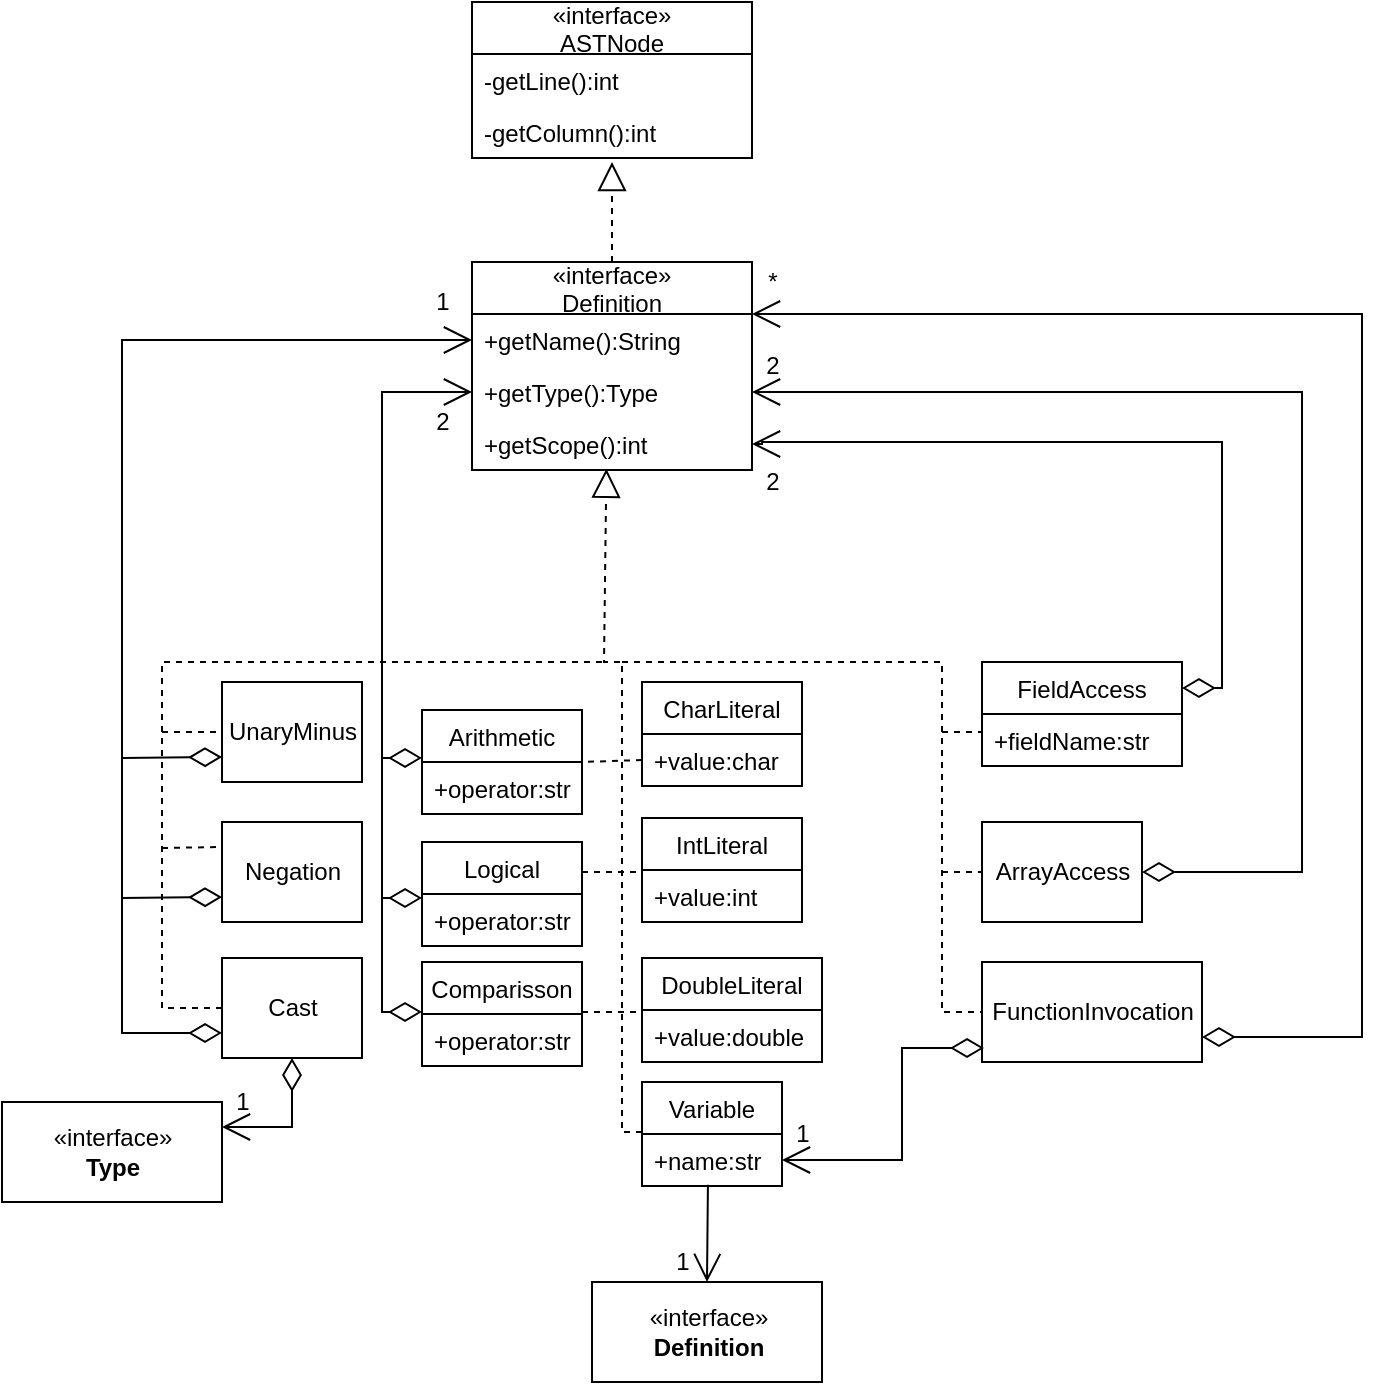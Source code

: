 <mxfile version="17.4.2" type="device"><diagram id="doTmYJ69xa2znoYfGR14" name="Page-1"><mxGraphModel dx="710" dy="1344" grid="1" gridSize="10" guides="1" tooltips="1" connect="1" arrows="1" fold="1" page="1" pageScale="1" pageWidth="827" pageHeight="1169" math="0" shadow="0"><root><mxCell id="0"/><mxCell id="1" parent="0"/><mxCell id="qKMT19oac4WRaM0VN-08-4" value="«interface»&lt;br&gt;&lt;b&gt;Type&lt;/b&gt;" style="html=1;" vertex="1" parent="1"><mxGeometry x="60" y="560" width="110" height="50" as="geometry"/></mxCell><mxCell id="qKMT19oac4WRaM0VN-08-16" value="" style="endArrow=block;dashed=1;endFill=0;endSize=12;html=1;rounded=0;entryX=0.5;entryY=1.077;entryDx=0;entryDy=0;exitX=0.5;exitY=0;exitDx=0;exitDy=0;entryPerimeter=0;" edge="1" parent="1" source="qKMT19oac4WRaM0VN-08-140" target="qKMT19oac4WRaM0VN-08-107"><mxGeometry width="160" relative="1" as="geometry"><mxPoint x="370" y="180" as="sourcePoint"/><mxPoint x="370" y="50" as="targetPoint"/></mxGeometry></mxCell><mxCell id="qKMT19oac4WRaM0VN-08-32" value="UnaryMinus" style="html=1;" vertex="1" parent="1"><mxGeometry x="170" y="350" width="70" height="50" as="geometry"/></mxCell><mxCell id="qKMT19oac4WRaM0VN-08-33" value="ArrayAccess" style="html=1;" vertex="1" parent="1"><mxGeometry x="550" y="420" width="80" height="50" as="geometry"/></mxCell><mxCell id="qKMT19oac4WRaM0VN-08-34" value="Cast" style="html=1;" vertex="1" parent="1"><mxGeometry x="170" y="488" width="70" height="50" as="geometry"/></mxCell><mxCell id="qKMT19oac4WRaM0VN-08-35" value="FunctionInvocation" style="html=1;" vertex="1" parent="1"><mxGeometry x="550" y="490" width="110" height="50" as="geometry"/></mxCell><mxCell id="qKMT19oac4WRaM0VN-08-61" value="" style="endArrow=block;dashed=1;endFill=0;endSize=12;html=1;rounded=0;entryX=0.48;entryY=0.976;entryDx=0;entryDy=0;entryPerimeter=0;exitX=0;exitY=0.5;exitDx=0;exitDy=0;" edge="1" parent="1" target="qKMT19oac4WRaM0VN-08-143"><mxGeometry width="160" relative="1" as="geometry"><mxPoint x="380" y="575" as="sourcePoint"/><mxPoint x="360.5" y="312.0" as="targetPoint"/><Array as="points"><mxPoint x="370" y="575"/><mxPoint x="370" y="340"/><mxPoint x="361" y="340"/></Array></mxGeometry></mxCell><mxCell id="qKMT19oac4WRaM0VN-08-63" value="" style="endArrow=none;dashed=1;html=1;rounded=0;exitX=1;exitY=0.5;exitDx=0;exitDy=0;entryX=0;entryY=0.5;entryDx=0;entryDy=0;" edge="1" parent="1"><mxGeometry width="50" height="50" relative="1" as="geometry"><mxPoint x="350" y="445" as="sourcePoint"/><mxPoint x="380" y="445" as="targetPoint"/></mxGeometry></mxCell><mxCell id="qKMT19oac4WRaM0VN-08-64" value="" style="endArrow=none;dashed=1;html=1;rounded=0;exitX=1;exitY=0.5;exitDx=0;exitDy=0;entryX=0;entryY=0.5;entryDx=0;entryDy=0;" edge="1" parent="1"><mxGeometry width="50" height="50" relative="1" as="geometry"><mxPoint x="350" y="515" as="sourcePoint"/><mxPoint x="380" y="515" as="targetPoint"/></mxGeometry></mxCell><mxCell id="qKMT19oac4WRaM0VN-08-65" value="" style="endArrow=none;dashed=1;html=1;rounded=0;exitX=0;exitY=0.5;exitDx=0;exitDy=0;" edge="1" parent="1" source="qKMT19oac4WRaM0VN-08-34"><mxGeometry width="50" height="50" relative="1" as="geometry"><mxPoint x="380" y="420" as="sourcePoint"/><mxPoint x="360" y="340" as="targetPoint"/><Array as="points"><mxPoint x="140" y="513"/><mxPoint x="140" y="340"/><mxPoint x="260" y="340"/></Array></mxGeometry></mxCell><mxCell id="qKMT19oac4WRaM0VN-08-66" value="" style="endArrow=none;dashed=1;html=1;rounded=0;entryX=0;entryY=0.5;entryDx=0;entryDy=0;" edge="1" parent="1" target="qKMT19oac4WRaM0VN-08-35"><mxGeometry width="50" height="50" relative="1" as="geometry"><mxPoint x="370" y="340" as="sourcePoint"/><mxPoint x="530" y="340" as="targetPoint"/><Array as="points"><mxPoint x="530" y="340"/><mxPoint x="530" y="515"/></Array></mxGeometry></mxCell><mxCell id="qKMT19oac4WRaM0VN-08-67" value="" style="endArrow=none;dashed=1;html=1;rounded=0;" edge="1" parent="1" target="qKMT19oac4WRaM0VN-08-33"><mxGeometry width="50" height="50" relative="1" as="geometry"><mxPoint x="530" y="445" as="sourcePoint"/><mxPoint x="390" y="455" as="targetPoint"/></mxGeometry></mxCell><mxCell id="qKMT19oac4WRaM0VN-08-68" value="" style="endArrow=none;dashed=1;html=1;rounded=0;entryX=0;entryY=0.5;entryDx=0;entryDy=0;" edge="1" parent="1"><mxGeometry width="50" height="50" relative="1" as="geometry"><mxPoint x="530" y="375" as="sourcePoint"/><mxPoint x="550" y="375" as="targetPoint"/></mxGeometry></mxCell><mxCell id="qKMT19oac4WRaM0VN-08-69" value="" style="endArrow=open;html=1;endSize=12;startArrow=diamondThin;startSize=14;startFill=0;edgeStyle=orthogonalEdgeStyle;align=left;verticalAlign=bottom;rounded=0;entryX=1;entryY=0.5;entryDx=0;entryDy=0;" edge="1" parent="1" target="qKMT19oac4WRaM0VN-08-113"><mxGeometry x="-1" y="3" relative="1" as="geometry"><mxPoint x="551" y="533" as="sourcePoint"/><mxPoint x="450" y="387.5" as="targetPoint"/><Array as="points"><mxPoint x="510" y="533"/><mxPoint x="510" y="589"/></Array></mxGeometry></mxCell><mxCell id="qKMT19oac4WRaM0VN-08-70" value="1" style="text;html=1;align=center;verticalAlign=middle;resizable=0;points=[];autosize=1;strokeColor=none;fillColor=none;" vertex="1" parent="1"><mxGeometry x="450" y="566" width="20" height="20" as="geometry"/></mxCell><mxCell id="qKMT19oac4WRaM0VN-08-71" value="" style="endArrow=none;dashed=1;html=1;rounded=0;entryX=0;entryY=0.5;entryDx=0;entryDy=0;" edge="1" parent="1" target="qKMT19oac4WRaM0VN-08-32"><mxGeometry width="50" height="50" relative="1" as="geometry"><mxPoint x="140" y="375" as="sourcePoint"/><mxPoint x="380" y="385" as="targetPoint"/></mxGeometry></mxCell><mxCell id="qKMT19oac4WRaM0VN-08-72" value="" style="endArrow=open;html=1;endSize=12;startArrow=diamondThin;startSize=14;startFill=0;edgeStyle=orthogonalEdgeStyle;align=left;verticalAlign=bottom;rounded=0;entryX=0;entryY=0.5;entryDx=0;entryDy=0;exitX=0;exitY=0.5;exitDx=0;exitDy=0;" edge="1" parent="1" target="qKMT19oac4WRaM0VN-08-142"><mxGeometry x="-1" y="-15" relative="1" as="geometry"><mxPoint x="270" y="515" as="sourcePoint"/><mxPoint x="290" y="297.5" as="targetPoint"/><Array as="points"><mxPoint x="250" y="515"/><mxPoint x="250" y="205"/></Array><mxPoint as="offset"/></mxGeometry></mxCell><mxCell id="qKMT19oac4WRaM0VN-08-73" value="" style="endArrow=diamondThin;endFill=0;endSize=14;html=1;rounded=0;" edge="1" parent="1"><mxGeometry width="160" relative="1" as="geometry"><mxPoint x="250" y="458" as="sourcePoint"/><mxPoint x="270" y="458" as="targetPoint"/><Array as="points"><mxPoint x="250" y="458"/></Array></mxGeometry></mxCell><mxCell id="qKMT19oac4WRaM0VN-08-74" value="" style="endArrow=diamondThin;endFill=0;endSize=14;html=1;rounded=0;" edge="1" parent="1"><mxGeometry width="160" relative="1" as="geometry"><mxPoint x="250" y="388" as="sourcePoint"/><mxPoint x="270" y="388" as="targetPoint"/><Array as="points"><mxPoint x="250" y="388"/></Array></mxGeometry></mxCell><mxCell id="qKMT19oac4WRaM0VN-08-75" value="" style="endArrow=open;html=1;endSize=12;startArrow=diamondThin;startSize=14;startFill=0;edgeStyle=orthogonalEdgeStyle;align=left;verticalAlign=bottom;rounded=0;entryX=0;entryY=0.5;entryDx=0;entryDy=0;exitX=0;exitY=0.75;exitDx=0;exitDy=0;" edge="1" parent="1" source="qKMT19oac4WRaM0VN-08-34" target="qKMT19oac4WRaM0VN-08-141"><mxGeometry x="-1" y="-15" relative="1" as="geometry"><mxPoint x="280" y="525" as="sourcePoint"/><mxPoint x="290" y="272.5" as="targetPoint"/><Array as="points"><mxPoint x="120" y="525"/><mxPoint x="120" y="179"/></Array><mxPoint as="offset"/></mxGeometry></mxCell><mxCell id="qKMT19oac4WRaM0VN-08-76" value="" style="endArrow=diamondThin;endFill=0;endSize=14;html=1;rounded=0;entryX=0;entryY=0.75;entryDx=0;entryDy=0;" edge="1" parent="1" target="qKMT19oac4WRaM0VN-08-32"><mxGeometry width="160" relative="1" as="geometry"><mxPoint x="120" y="388" as="sourcePoint"/><mxPoint x="290" y="467.5" as="targetPoint"/><Array as="points"><mxPoint x="120" y="388"/></Array></mxGeometry></mxCell><mxCell id="qKMT19oac4WRaM0VN-08-77" value="1" style="text;html=1;align=center;verticalAlign=middle;resizable=0;points=[];autosize=1;strokeColor=none;fillColor=none;" vertex="1" parent="1"><mxGeometry x="270" y="150" width="20" height="20" as="geometry"/></mxCell><mxCell id="qKMT19oac4WRaM0VN-08-78" value="2" style="text;html=1;align=center;verticalAlign=middle;resizable=0;points=[];autosize=1;strokeColor=none;fillColor=none;" vertex="1" parent="1"><mxGeometry x="270" y="210" width="20" height="20" as="geometry"/></mxCell><mxCell id="qKMT19oac4WRaM0VN-08-79" value="" style="endArrow=open;html=1;endSize=12;startArrow=diamondThin;startSize=14;startFill=0;edgeStyle=orthogonalEdgeStyle;align=left;verticalAlign=bottom;rounded=0;exitX=1;exitY=0.75;exitDx=0;exitDy=0;entryX=1;entryY=0.25;entryDx=0;entryDy=0;" edge="1" parent="1" source="qKMT19oac4WRaM0VN-08-35" target="qKMT19oac4WRaM0VN-08-140"><mxGeometry x="-0.937" relative="1" as="geometry"><mxPoint x="470" y="410" as="sourcePoint"/><mxPoint x="440" y="260" as="targetPoint"/><Array as="points"><mxPoint x="740" y="528"/><mxPoint x="740" y="166"/></Array><mxPoint as="offset"/></mxGeometry></mxCell><mxCell id="qKMT19oac4WRaM0VN-08-80" value="" style="endArrow=open;html=1;endSize=12;startArrow=diamondThin;startSize=14;startFill=0;edgeStyle=orthogonalEdgeStyle;align=left;verticalAlign=bottom;rounded=0;exitX=1;exitY=0.25;exitDx=0;exitDy=0;entryX=1;entryY=0.5;entryDx=0;entryDy=0;" edge="1" parent="1" source="qKMT19oac4WRaM0VN-08-128" target="qKMT19oac4WRaM0VN-08-143"><mxGeometry x="-0.937" relative="1" as="geometry"><mxPoint x="630" y="375" as="sourcePoint"/><mxPoint x="440" y="297.5" as="targetPoint"/><Array as="points"><mxPoint x="670" y="353"/><mxPoint x="670" y="230"/><mxPoint x="440" y="230"/></Array><mxPoint as="offset"/></mxGeometry></mxCell><mxCell id="qKMT19oac4WRaM0VN-08-81" value="*" style="text;html=1;align=center;verticalAlign=middle;resizable=0;points=[];autosize=1;strokeColor=none;fillColor=none;" vertex="1" parent="1"><mxGeometry x="435" y="140" width="20" height="20" as="geometry"/></mxCell><mxCell id="qKMT19oac4WRaM0VN-08-82" value="2" style="text;html=1;align=center;verticalAlign=middle;resizable=0;points=[];autosize=1;strokeColor=none;fillColor=none;" vertex="1" parent="1"><mxGeometry x="435" y="240" width="20" height="20" as="geometry"/></mxCell><mxCell id="qKMT19oac4WRaM0VN-08-94" value="1" style="text;html=1;align=center;verticalAlign=middle;resizable=0;points=[];autosize=1;strokeColor=none;fillColor=none;" vertex="1" parent="1"><mxGeometry x="170" y="550" width="20" height="20" as="geometry"/></mxCell><mxCell id="qKMT19oac4WRaM0VN-08-99" value="" style="endArrow=open;html=1;endSize=12;startArrow=diamondThin;startSize=14;startFill=0;edgeStyle=orthogonalEdgeStyle;align=left;verticalAlign=bottom;rounded=0;exitX=0.5;exitY=1;exitDx=0;exitDy=0;entryX=1;entryY=0.25;entryDx=0;entryDy=0;" edge="1" parent="1" source="qKMT19oac4WRaM0VN-08-34" target="qKMT19oac4WRaM0VN-08-4"><mxGeometry x="-1" y="-15" relative="1" as="geometry"><mxPoint x="180" y="457.5" as="sourcePoint"/><mxPoint x="40" y="60" as="targetPoint"/><Array as="points"><mxPoint x="205" y="573"/></Array><mxPoint as="offset"/></mxGeometry></mxCell><mxCell id="qKMT19oac4WRaM0VN-08-105" value="«interface»&#10;ASTNode" style="swimlane;fontStyle=0;childLayout=stackLayout;horizontal=1;startSize=26;fillColor=none;horizontalStack=0;resizeParent=1;resizeParentMax=0;resizeLast=0;collapsible=1;marginBottom=0;" vertex="1" parent="1"><mxGeometry x="295" y="10" width="140" height="78" as="geometry"/></mxCell><mxCell id="qKMT19oac4WRaM0VN-08-106" value="-getLine():int" style="text;strokeColor=none;fillColor=none;align=left;verticalAlign=top;spacingLeft=4;spacingRight=4;overflow=hidden;rotatable=0;points=[[0,0.5],[1,0.5]];portConstraint=eastwest;" vertex="1" parent="qKMT19oac4WRaM0VN-08-105"><mxGeometry y="26" width="140" height="26" as="geometry"/></mxCell><mxCell id="qKMT19oac4WRaM0VN-08-107" value="-getColumn():int" style="text;strokeColor=none;fillColor=none;align=left;verticalAlign=top;spacingLeft=4;spacingRight=4;overflow=hidden;rotatable=0;points=[[0,0.5],[1,0.5]];portConstraint=eastwest;" vertex="1" parent="qKMT19oac4WRaM0VN-08-105"><mxGeometry y="52" width="140" height="26" as="geometry"/></mxCell><mxCell id="qKMT19oac4WRaM0VN-08-112" value="Variable" style="swimlane;fontStyle=0;childLayout=stackLayout;horizontal=1;startSize=26;fillColor=none;horizontalStack=0;resizeParent=1;resizeParentMax=0;resizeLast=0;collapsible=1;marginBottom=0;" vertex="1" parent="1"><mxGeometry x="380" y="550" width="70" height="52" as="geometry"/></mxCell><mxCell id="qKMT19oac4WRaM0VN-08-113" value="+name:str" style="text;strokeColor=none;fillColor=none;align=left;verticalAlign=top;spacingLeft=4;spacingRight=4;overflow=hidden;rotatable=0;points=[[0,0.5],[1,0.5]];portConstraint=eastwest;" vertex="1" parent="qKMT19oac4WRaM0VN-08-112"><mxGeometry y="26" width="70" height="26" as="geometry"/></mxCell><mxCell id="qKMT19oac4WRaM0VN-08-114" value="Logical" style="swimlane;fontStyle=0;childLayout=stackLayout;horizontal=1;startSize=26;fillColor=none;horizontalStack=0;resizeParent=1;resizeParentMax=0;resizeLast=0;collapsible=1;marginBottom=0;" vertex="1" parent="1"><mxGeometry x="270" y="430" width="80" height="52" as="geometry"/></mxCell><mxCell id="qKMT19oac4WRaM0VN-08-115" value="+operator:str" style="text;strokeColor=none;fillColor=none;align=left;verticalAlign=top;spacingLeft=4;spacingRight=4;overflow=hidden;rotatable=0;points=[[0,0.5],[1,0.5]];portConstraint=eastwest;" vertex="1" parent="qKMT19oac4WRaM0VN-08-114"><mxGeometry y="26" width="80" height="26" as="geometry"/></mxCell><mxCell id="qKMT19oac4WRaM0VN-08-116" value="Arithmetic" style="swimlane;fontStyle=0;childLayout=stackLayout;horizontal=1;startSize=26;fillColor=none;horizontalStack=0;resizeParent=1;resizeParentMax=0;resizeLast=0;collapsible=1;marginBottom=0;" vertex="1" parent="1"><mxGeometry x="270" y="364" width="80" height="52" as="geometry"/></mxCell><mxCell id="qKMT19oac4WRaM0VN-08-117" value="+operator:str" style="text;strokeColor=none;fillColor=none;align=left;verticalAlign=top;spacingLeft=4;spacingRight=4;overflow=hidden;rotatable=0;points=[[0,0.5],[1,0.5]];portConstraint=eastwest;" vertex="1" parent="qKMT19oac4WRaM0VN-08-116"><mxGeometry y="26" width="80" height="26" as="geometry"/></mxCell><mxCell id="qKMT19oac4WRaM0VN-08-118" value="Comparisson" style="swimlane;fontStyle=0;childLayout=stackLayout;horizontal=1;startSize=26;fillColor=none;horizontalStack=0;resizeParent=1;resizeParentMax=0;resizeLast=0;collapsible=1;marginBottom=0;" vertex="1" parent="1"><mxGeometry x="270" y="490" width="80" height="52" as="geometry"/></mxCell><mxCell id="qKMT19oac4WRaM0VN-08-119" value="+operator:str" style="text;strokeColor=none;fillColor=none;align=left;verticalAlign=top;spacingLeft=4;spacingRight=4;overflow=hidden;rotatable=0;points=[[0,0.5],[1,0.5]];portConstraint=eastwest;" vertex="1" parent="qKMT19oac4WRaM0VN-08-118"><mxGeometry y="26" width="80" height="26" as="geometry"/></mxCell><mxCell id="qKMT19oac4WRaM0VN-08-120" value="CharLiteral" style="swimlane;fontStyle=0;childLayout=stackLayout;horizontal=1;startSize=26;fillColor=none;horizontalStack=0;resizeParent=1;resizeParentMax=0;resizeLast=0;collapsible=1;marginBottom=0;" vertex="1" parent="1"><mxGeometry x="380" y="350" width="80" height="52" as="geometry"/></mxCell><mxCell id="qKMT19oac4WRaM0VN-08-121" value="+value:char" style="text;strokeColor=none;fillColor=none;align=left;verticalAlign=top;spacingLeft=4;spacingRight=4;overflow=hidden;rotatable=0;points=[[0,0.5],[1,0.5]];portConstraint=eastwest;" vertex="1" parent="qKMT19oac4WRaM0VN-08-120"><mxGeometry y="26" width="80" height="26" as="geometry"/></mxCell><mxCell id="qKMT19oac4WRaM0VN-08-122" value="IntLiteral" style="swimlane;fontStyle=0;childLayout=stackLayout;horizontal=1;startSize=26;fillColor=none;horizontalStack=0;resizeParent=1;resizeParentMax=0;resizeLast=0;collapsible=1;marginBottom=0;" vertex="1" parent="1"><mxGeometry x="380" y="418" width="80" height="52" as="geometry"/></mxCell><mxCell id="qKMT19oac4WRaM0VN-08-123" value="+value:int" style="text;strokeColor=none;fillColor=none;align=left;verticalAlign=top;spacingLeft=4;spacingRight=4;overflow=hidden;rotatable=0;points=[[0,0.5],[1,0.5]];portConstraint=eastwest;" vertex="1" parent="qKMT19oac4WRaM0VN-08-122"><mxGeometry y="26" width="80" height="26" as="geometry"/></mxCell><mxCell id="qKMT19oac4WRaM0VN-08-124" value="DoubleLiteral" style="swimlane;fontStyle=0;childLayout=stackLayout;horizontal=1;startSize=26;fillColor=none;horizontalStack=0;resizeParent=1;resizeParentMax=0;resizeLast=0;collapsible=1;marginBottom=0;" vertex="1" parent="1"><mxGeometry x="380" y="488" width="90" height="52" as="geometry"/></mxCell><mxCell id="qKMT19oac4WRaM0VN-08-125" value="+value:double" style="text;strokeColor=none;fillColor=none;align=left;verticalAlign=top;spacingLeft=4;spacingRight=4;overflow=hidden;rotatable=0;points=[[0,0.5],[1,0.5]];portConstraint=eastwest;" vertex="1" parent="qKMT19oac4WRaM0VN-08-124"><mxGeometry y="26" width="90" height="26" as="geometry"/></mxCell><mxCell id="qKMT19oac4WRaM0VN-08-126" value="" style="endArrow=open;html=1;endSize=12;startArrow=diamondThin;startSize=14;startFill=0;edgeStyle=orthogonalEdgeStyle;align=left;verticalAlign=bottom;rounded=0;entryX=1;entryY=0.5;entryDx=0;entryDy=0;exitX=1;exitY=0.5;exitDx=0;exitDy=0;" edge="1" parent="1" source="qKMT19oac4WRaM0VN-08-33" target="qKMT19oac4WRaM0VN-08-142"><mxGeometry x="-0.937" relative="1" as="geometry"><mxPoint x="670" y="537.5" as="sourcePoint"/><mxPoint x="440" y="285" as="targetPoint"/><Array as="points"><mxPoint x="710" y="445"/><mxPoint x="710" y="205"/></Array><mxPoint as="offset"/></mxGeometry></mxCell><mxCell id="qKMT19oac4WRaM0VN-08-128" value="FieldAccess" style="swimlane;fontStyle=0;childLayout=stackLayout;horizontal=1;startSize=26;fillColor=none;horizontalStack=0;resizeParent=1;resizeParentMax=0;resizeLast=0;collapsible=1;marginBottom=0;" vertex="1" parent="1"><mxGeometry x="550" y="340" width="100" height="52" as="geometry"/></mxCell><mxCell id="qKMT19oac4WRaM0VN-08-129" value="+fieldName:str" style="text;strokeColor=none;fillColor=none;align=left;verticalAlign=top;spacingLeft=4;spacingRight=4;overflow=hidden;rotatable=0;points=[[0,0.5],[1,0.5]];portConstraint=eastwest;" vertex="1" parent="qKMT19oac4WRaM0VN-08-128"><mxGeometry y="26" width="100" height="26" as="geometry"/></mxCell><mxCell id="qKMT19oac4WRaM0VN-08-140" value="«interface»&#10;Definition" style="swimlane;fontStyle=0;childLayout=stackLayout;horizontal=1;startSize=26;fillColor=none;horizontalStack=0;resizeParent=1;resizeParentMax=0;resizeLast=0;collapsible=1;marginBottom=0;" vertex="1" parent="1"><mxGeometry x="295" y="140" width="140" height="104" as="geometry"/></mxCell><mxCell id="qKMT19oac4WRaM0VN-08-141" value="+getName():String" style="text;strokeColor=none;fillColor=none;align=left;verticalAlign=top;spacingLeft=4;spacingRight=4;overflow=hidden;rotatable=0;points=[[0,0.5],[1,0.5]];portConstraint=eastwest;" vertex="1" parent="qKMT19oac4WRaM0VN-08-140"><mxGeometry y="26" width="140" height="26" as="geometry"/></mxCell><mxCell id="qKMT19oac4WRaM0VN-08-142" value="+getType():Type" style="text;strokeColor=none;fillColor=none;align=left;verticalAlign=top;spacingLeft=4;spacingRight=4;overflow=hidden;rotatable=0;points=[[0,0.5],[1,0.5]];portConstraint=eastwest;" vertex="1" parent="qKMT19oac4WRaM0VN-08-140"><mxGeometry y="52" width="140" height="26" as="geometry"/></mxCell><mxCell id="qKMT19oac4WRaM0VN-08-143" value="+getScope():int" style="text;strokeColor=none;fillColor=none;align=left;verticalAlign=top;spacingLeft=4;spacingRight=4;overflow=hidden;rotatable=0;points=[[0,0.5],[1,0.5]];portConstraint=eastwest;" vertex="1" parent="qKMT19oac4WRaM0VN-08-140"><mxGeometry y="78" width="140" height="26" as="geometry"/></mxCell><mxCell id="qKMT19oac4WRaM0VN-08-145" value="2" style="text;html=1;align=center;verticalAlign=middle;resizable=0;points=[];autosize=1;strokeColor=none;fillColor=none;" vertex="1" parent="1"><mxGeometry x="435" y="182" width="20" height="20" as="geometry"/></mxCell><mxCell id="qKMT19oac4WRaM0VN-08-62" value="" style="endArrow=none;dashed=1;html=1;rounded=0;exitX=0;exitY=0.5;exitDx=0;exitDy=0;entryX=1;entryY=0.5;entryDx=0;entryDy=0;" edge="1" parent="1" target="qKMT19oac4WRaM0VN-08-116" source="qKMT19oac4WRaM0VN-08-121"><mxGeometry width="50" height="50" relative="1" as="geometry"><mxPoint x="370" y="470" as="sourcePoint"/><mxPoint x="360" y="385" as="targetPoint"/></mxGeometry></mxCell><mxCell id="qKMT19oac4WRaM0VN-08-147" value="«interface»&lt;br&gt;&lt;b&gt;Definition&lt;/b&gt;" style="html=1;" vertex="1" parent="1"><mxGeometry x="355" y="650" width="115" height="50" as="geometry"/></mxCell><mxCell id="qKMT19oac4WRaM0VN-08-148" value="" style="endArrow=open;endFill=1;endSize=12;html=1;rounded=0;entryX=0.5;entryY=0;entryDx=0;entryDy=0;exitX=0.471;exitY=0.975;exitDx=0;exitDy=0;exitPerimeter=0;" edge="1" parent="1" source="qKMT19oac4WRaM0VN-08-113" target="qKMT19oac4WRaM0VN-08-147"><mxGeometry width="160" relative="1" as="geometry"><mxPoint x="350" y="210" as="sourcePoint"/><mxPoint x="510" y="210" as="targetPoint"/></mxGeometry></mxCell><mxCell id="qKMT19oac4WRaM0VN-08-149" value="1" style="text;html=1;align=center;verticalAlign=middle;resizable=0;points=[];autosize=1;strokeColor=none;fillColor=none;" vertex="1" parent="1"><mxGeometry x="390" y="630" width="20" height="20" as="geometry"/></mxCell><mxCell id="qKMT19oac4WRaM0VN-08-150" value="Negation" style="html=1;" vertex="1" parent="1"><mxGeometry x="170" y="420" width="70" height="50" as="geometry"/></mxCell><mxCell id="qKMT19oac4WRaM0VN-08-151" value="" style="endArrow=diamondThin;endFill=0;endSize=14;html=1;rounded=0;entryX=0;entryY=0.75;entryDx=0;entryDy=0;" edge="1" parent="1" target="qKMT19oac4WRaM0VN-08-150"><mxGeometry width="160" relative="1" as="geometry"><mxPoint x="120" y="420" as="sourcePoint"/><mxPoint x="180.0" y="397.5" as="targetPoint"/><Array as="points"><mxPoint x="120" y="458"/></Array></mxGeometry></mxCell><mxCell id="qKMT19oac4WRaM0VN-08-152" value="" style="endArrow=none;dashed=1;html=1;rounded=0;entryX=0;entryY=0.25;entryDx=0;entryDy=0;" edge="1" parent="1" target="qKMT19oac4WRaM0VN-08-150"><mxGeometry width="50" height="50" relative="1" as="geometry"><mxPoint x="140" y="433" as="sourcePoint"/><mxPoint x="180.0" y="385" as="targetPoint"/></mxGeometry></mxCell></root></mxGraphModel></diagram></mxfile>
